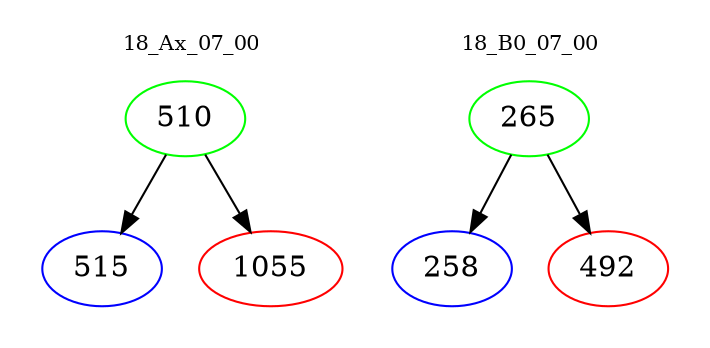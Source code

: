 digraph{
subgraph cluster_0 {
color = white
label = "18_Ax_07_00";
fontsize=10;
T0_510 [label="510", color="green"]
T0_510 -> T0_515 [color="black"]
T0_515 [label="515", color="blue"]
T0_510 -> T0_1055 [color="black"]
T0_1055 [label="1055", color="red"]
}
subgraph cluster_1 {
color = white
label = "18_B0_07_00";
fontsize=10;
T1_265 [label="265", color="green"]
T1_265 -> T1_258 [color="black"]
T1_258 [label="258", color="blue"]
T1_265 -> T1_492 [color="black"]
T1_492 [label="492", color="red"]
}
}

